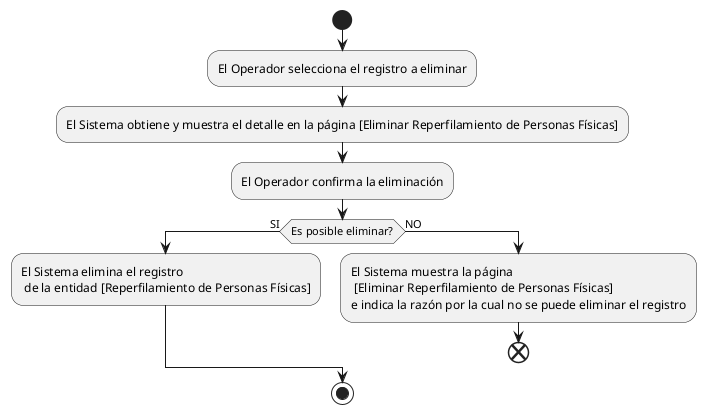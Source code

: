 @startumlstart
start
:El Operador selecciona el registro a eliminar;
:El Sistema obtiene y muestra el detalle en la página [Eliminar Reperfilamiento de Personas Físicas];
:El Operador confirma la eliminación;	
if (Es posible eliminar?) then (SI)    		
	:El Sistema elimina el registro\n de la entidad [Reperfilamiento de Personas Físicas];  	
else (NO)    		
	:El Sistema muestra la página\n [Eliminar Reperfilamiento de Personas Físicas]\ne indica la razón por la cual no se puede eliminar el registro;    		
	end  	
endif
stop
@enduml

